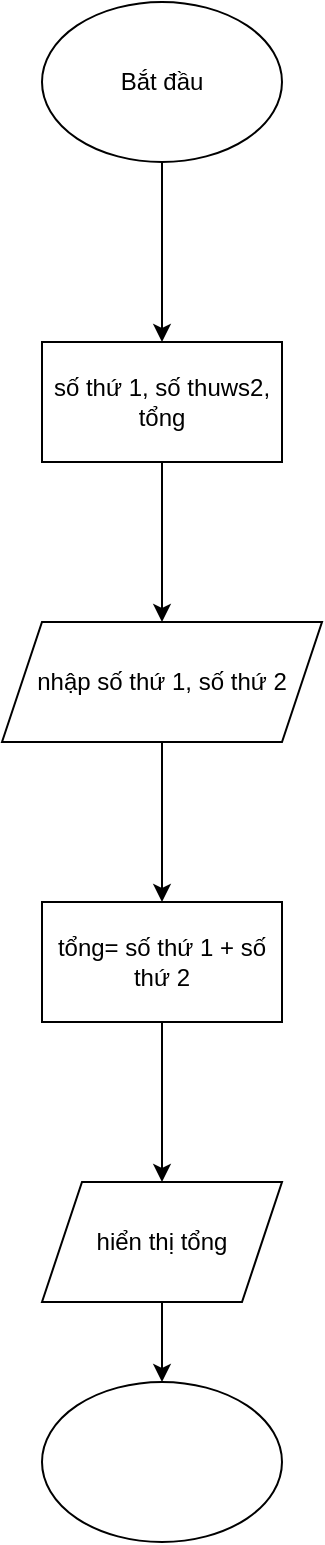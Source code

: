 <mxfile version="24.7.17">
  <diagram id="C5RBs43oDa-KdzZeNtuy" name="Page-1">
    <mxGraphModel dx="1434" dy="836" grid="1" gridSize="10" guides="1" tooltips="1" connect="1" arrows="1" fold="1" page="1" pageScale="1" pageWidth="827" pageHeight="1169" math="0" shadow="0">
      <root>
        <mxCell id="WIyWlLk6GJQsqaUBKTNV-0" />
        <mxCell id="WIyWlLk6GJQsqaUBKTNV-1" parent="WIyWlLk6GJQsqaUBKTNV-0" />
        <mxCell id="ubMtMo-s93hl-G5pGt9r-2" value="" style="edgeStyle=orthogonalEdgeStyle;rounded=0;orthogonalLoop=1;jettySize=auto;html=1;" edge="1" parent="WIyWlLk6GJQsqaUBKTNV-1" source="ubMtMo-s93hl-G5pGt9r-0" target="ubMtMo-s93hl-G5pGt9r-1">
          <mxGeometry relative="1" as="geometry" />
        </mxCell>
        <mxCell id="ubMtMo-s93hl-G5pGt9r-0" value="Bắt đầu" style="ellipse;whiteSpace=wrap;html=1;" vertex="1" parent="WIyWlLk6GJQsqaUBKTNV-1">
          <mxGeometry x="370" y="90" width="120" height="80" as="geometry" />
        </mxCell>
        <mxCell id="ubMtMo-s93hl-G5pGt9r-4" value="" style="edgeStyle=orthogonalEdgeStyle;rounded=0;orthogonalLoop=1;jettySize=auto;html=1;" edge="1" parent="WIyWlLk6GJQsqaUBKTNV-1" source="ubMtMo-s93hl-G5pGt9r-1" target="ubMtMo-s93hl-G5pGt9r-3">
          <mxGeometry relative="1" as="geometry" />
        </mxCell>
        <mxCell id="ubMtMo-s93hl-G5pGt9r-1" value="số thứ 1, số thuws2, tổng" style="whiteSpace=wrap;html=1;" vertex="1" parent="WIyWlLk6GJQsqaUBKTNV-1">
          <mxGeometry x="370" y="260" width="120" height="60" as="geometry" />
        </mxCell>
        <mxCell id="ubMtMo-s93hl-G5pGt9r-6" value="" style="edgeStyle=orthogonalEdgeStyle;rounded=0;orthogonalLoop=1;jettySize=auto;html=1;" edge="1" parent="WIyWlLk6GJQsqaUBKTNV-1" source="ubMtMo-s93hl-G5pGt9r-3" target="ubMtMo-s93hl-G5pGt9r-5">
          <mxGeometry relative="1" as="geometry" />
        </mxCell>
        <mxCell id="ubMtMo-s93hl-G5pGt9r-3" value="nhập số thứ 1, số thứ 2" style="shape=parallelogram;perimeter=parallelogramPerimeter;whiteSpace=wrap;html=1;fixedSize=1;" vertex="1" parent="WIyWlLk6GJQsqaUBKTNV-1">
          <mxGeometry x="350" y="400" width="160" height="60" as="geometry" />
        </mxCell>
        <mxCell id="ubMtMo-s93hl-G5pGt9r-8" value="" style="edgeStyle=orthogonalEdgeStyle;rounded=0;orthogonalLoop=1;jettySize=auto;html=1;" edge="1" parent="WIyWlLk6GJQsqaUBKTNV-1" source="ubMtMo-s93hl-G5pGt9r-5" target="ubMtMo-s93hl-G5pGt9r-7">
          <mxGeometry relative="1" as="geometry" />
        </mxCell>
        <mxCell id="ubMtMo-s93hl-G5pGt9r-5" value="tổng= số thứ 1 + số thứ 2" style="whiteSpace=wrap;html=1;" vertex="1" parent="WIyWlLk6GJQsqaUBKTNV-1">
          <mxGeometry x="370" y="540" width="120" height="60" as="geometry" />
        </mxCell>
        <mxCell id="ubMtMo-s93hl-G5pGt9r-10" value="" style="edgeStyle=orthogonalEdgeStyle;rounded=0;orthogonalLoop=1;jettySize=auto;html=1;" edge="1" parent="WIyWlLk6GJQsqaUBKTNV-1" source="ubMtMo-s93hl-G5pGt9r-7" target="ubMtMo-s93hl-G5pGt9r-9">
          <mxGeometry relative="1" as="geometry" />
        </mxCell>
        <mxCell id="ubMtMo-s93hl-G5pGt9r-7" value="hiển thị tổng" style="shape=parallelogram;perimeter=parallelogramPerimeter;whiteSpace=wrap;html=1;fixedSize=1;" vertex="1" parent="WIyWlLk6GJQsqaUBKTNV-1">
          <mxGeometry x="370" y="680" width="120" height="60" as="geometry" />
        </mxCell>
        <mxCell id="ubMtMo-s93hl-G5pGt9r-9" value="" style="ellipse;whiteSpace=wrap;html=1;" vertex="1" parent="WIyWlLk6GJQsqaUBKTNV-1">
          <mxGeometry x="370" y="780" width="120" height="80" as="geometry" />
        </mxCell>
      </root>
    </mxGraphModel>
  </diagram>
</mxfile>
